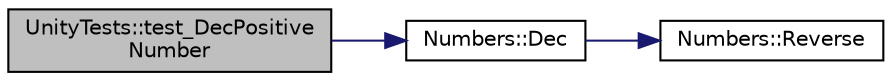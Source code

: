 digraph "UnityTests::test_DecPositiveNumber"
{
  edge [fontname="Helvetica",fontsize="10",labelfontname="Helvetica",labelfontsize="10"];
  node [fontname="Helvetica",fontsize="10",shape=record];
  rankdir="LR";
  Node1 [label="UnityTests::test_DecPositive\lNumber",height=0.2,width=0.4,color="black", fillcolor="grey75", style="filled" fontcolor="black"];
  Node1 -> Node2 [color="midnightblue",fontsize="10",style="solid",fontname="Helvetica"];
  Node2 [label="Numbers::Dec",height=0.2,width=0.4,color="black", fillcolor="white", style="filled",URL="$classNumbers.html#ae09e5edb64c90cc8e96ffa0448480913",tooltip="Converts a decimal number to it&#39;s string representation."];
  Node2 -> Node3 [color="midnightblue",fontsize="10",style="solid",fontname="Helvetica"];
  Node3 [label="Numbers::Reverse",height=0.2,width=0.4,color="black", fillcolor="white", style="filled",URL="$classNumbers.html#aece35044b3a518cf718313c9b327cb79",tooltip="Reverse the order of a string&#39;s characters, in place."];
}
